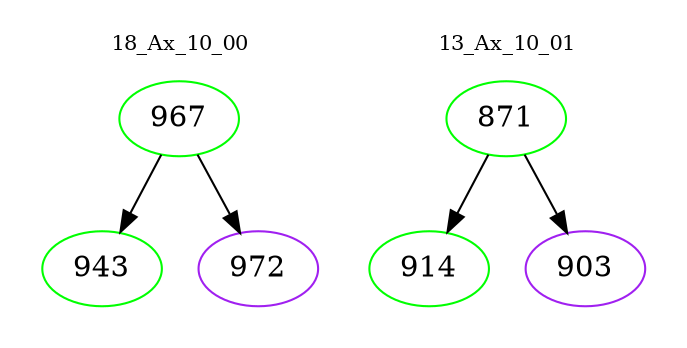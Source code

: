 digraph{
subgraph cluster_0 {
color = white
label = "18_Ax_10_00";
fontsize=10;
T0_967 [label="967", color="green"]
T0_967 -> T0_943 [color="black"]
T0_943 [label="943", color="green"]
T0_967 -> T0_972 [color="black"]
T0_972 [label="972", color="purple"]
}
subgraph cluster_1 {
color = white
label = "13_Ax_10_01";
fontsize=10;
T1_871 [label="871", color="green"]
T1_871 -> T1_914 [color="black"]
T1_914 [label="914", color="green"]
T1_871 -> T1_903 [color="black"]
T1_903 [label="903", color="purple"]
}
}

